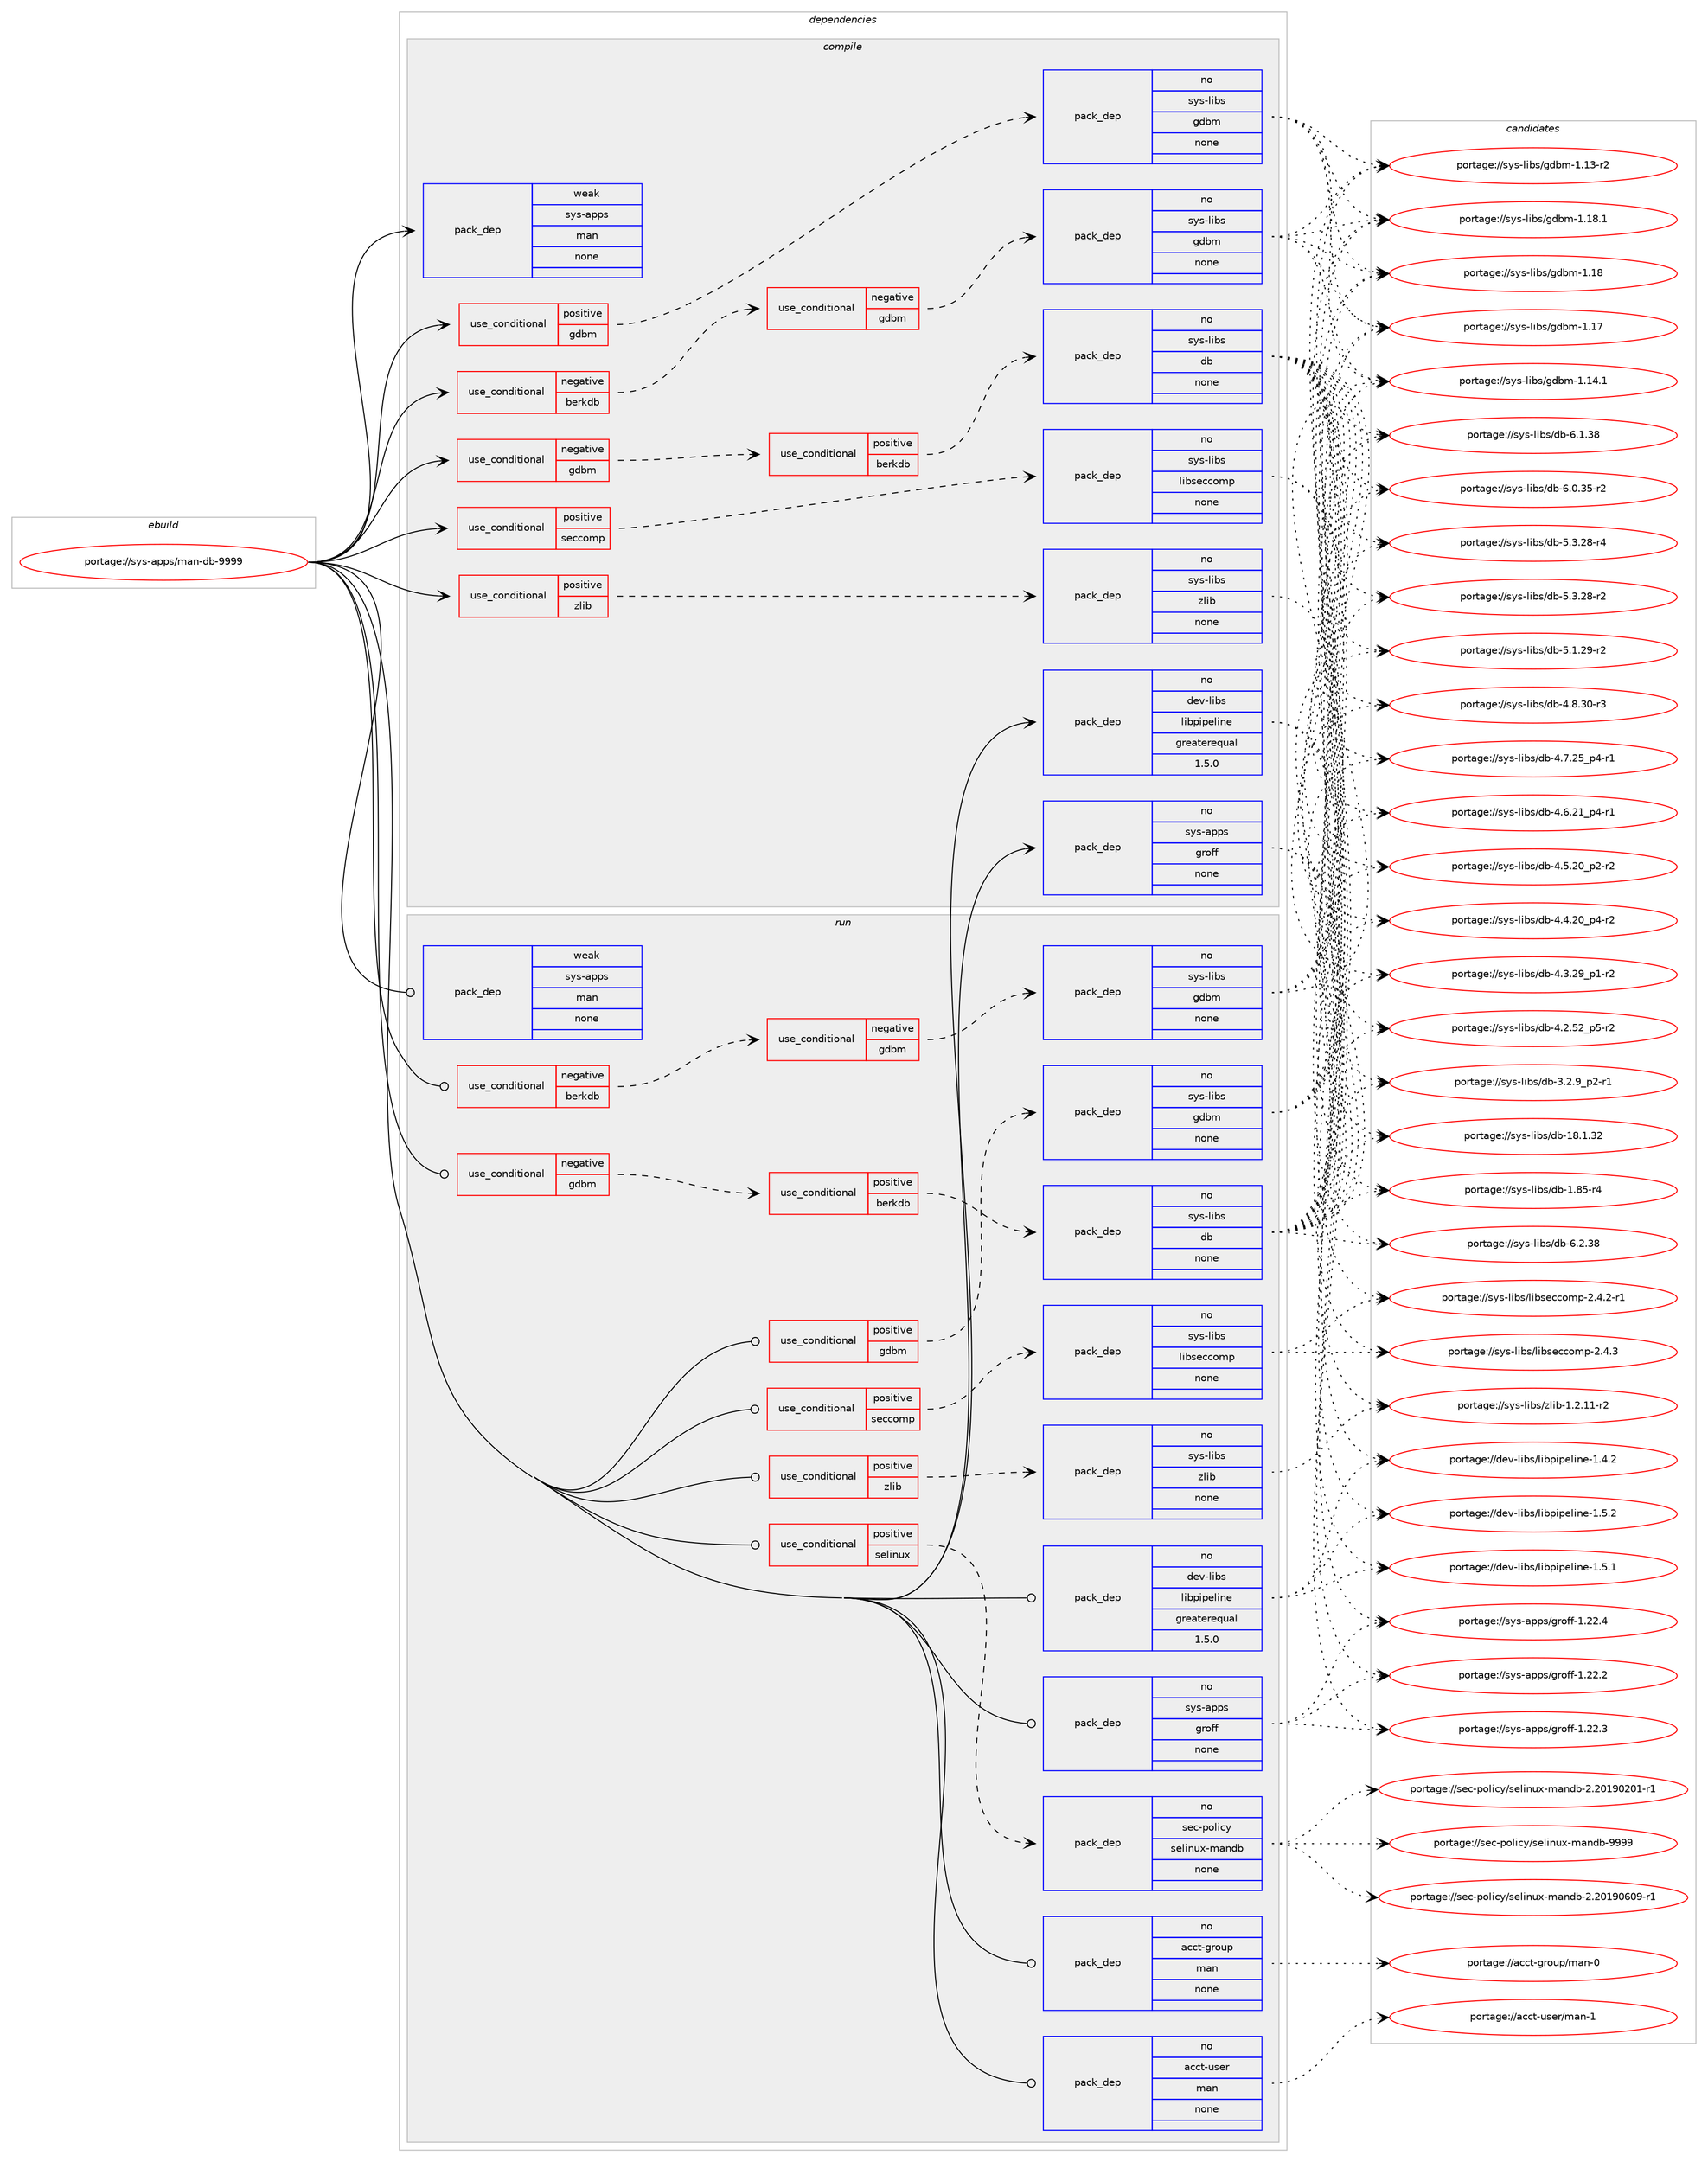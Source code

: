 digraph prolog {

# *************
# Graph options
# *************

newrank=true;
concentrate=true;
compound=true;
graph [rankdir=LR,fontname=Helvetica,fontsize=10,ranksep=1.5];#, ranksep=2.5, nodesep=0.2];
edge  [arrowhead=vee];
node  [fontname=Helvetica,fontsize=10];

# **********
# The ebuild
# **********

subgraph cluster_leftcol {
color=gray;
rank=same;
label=<<i>ebuild</i>>;
id [label="portage://sys-apps/man-db-9999", color=red, width=4, href="../sys-apps/man-db-9999.svg"];
}

# ****************
# The dependencies
# ****************

subgraph cluster_midcol {
color=gray;
label=<<i>dependencies</i>>;
subgraph cluster_compile {
fillcolor="#eeeeee";
style=filled;
label=<<i>compile</i>>;
subgraph cond5328 {
dependency30027 [label=<<TABLE BORDER="0" CELLBORDER="1" CELLSPACING="0" CELLPADDING="4"><TR><TD ROWSPAN="3" CELLPADDING="10">use_conditional</TD></TR><TR><TD>negative</TD></TR><TR><TD>berkdb</TD></TR></TABLE>>, shape=none, color=red];
subgraph cond5329 {
dependency30028 [label=<<TABLE BORDER="0" CELLBORDER="1" CELLSPACING="0" CELLPADDING="4"><TR><TD ROWSPAN="3" CELLPADDING="10">use_conditional</TD></TR><TR><TD>negative</TD></TR><TR><TD>gdbm</TD></TR></TABLE>>, shape=none, color=red];
subgraph pack23979 {
dependency30029 [label=<<TABLE BORDER="0" CELLBORDER="1" CELLSPACING="0" CELLPADDING="4" WIDTH="220"><TR><TD ROWSPAN="6" CELLPADDING="30">pack_dep</TD></TR><TR><TD WIDTH="110">no</TD></TR><TR><TD>sys-libs</TD></TR><TR><TD>gdbm</TD></TR><TR><TD>none</TD></TR><TR><TD></TD></TR></TABLE>>, shape=none, color=blue];
}
dependency30028:e -> dependency30029:w [weight=20,style="dashed",arrowhead="vee"];
}
dependency30027:e -> dependency30028:w [weight=20,style="dashed",arrowhead="vee"];
}
id:e -> dependency30027:w [weight=20,style="solid",arrowhead="vee"];
subgraph cond5330 {
dependency30030 [label=<<TABLE BORDER="0" CELLBORDER="1" CELLSPACING="0" CELLPADDING="4"><TR><TD ROWSPAN="3" CELLPADDING="10">use_conditional</TD></TR><TR><TD>negative</TD></TR><TR><TD>gdbm</TD></TR></TABLE>>, shape=none, color=red];
subgraph cond5331 {
dependency30031 [label=<<TABLE BORDER="0" CELLBORDER="1" CELLSPACING="0" CELLPADDING="4"><TR><TD ROWSPAN="3" CELLPADDING="10">use_conditional</TD></TR><TR><TD>positive</TD></TR><TR><TD>berkdb</TD></TR></TABLE>>, shape=none, color=red];
subgraph pack23980 {
dependency30032 [label=<<TABLE BORDER="0" CELLBORDER="1" CELLSPACING="0" CELLPADDING="4" WIDTH="220"><TR><TD ROWSPAN="6" CELLPADDING="30">pack_dep</TD></TR><TR><TD WIDTH="110">no</TD></TR><TR><TD>sys-libs</TD></TR><TR><TD>db</TD></TR><TR><TD>none</TD></TR><TR><TD></TD></TR></TABLE>>, shape=none, color=blue];
}
dependency30031:e -> dependency30032:w [weight=20,style="dashed",arrowhead="vee"];
}
dependency30030:e -> dependency30031:w [weight=20,style="dashed",arrowhead="vee"];
}
id:e -> dependency30030:w [weight=20,style="solid",arrowhead="vee"];
subgraph cond5332 {
dependency30033 [label=<<TABLE BORDER="0" CELLBORDER="1" CELLSPACING="0" CELLPADDING="4"><TR><TD ROWSPAN="3" CELLPADDING="10">use_conditional</TD></TR><TR><TD>positive</TD></TR><TR><TD>gdbm</TD></TR></TABLE>>, shape=none, color=red];
subgraph pack23981 {
dependency30034 [label=<<TABLE BORDER="0" CELLBORDER="1" CELLSPACING="0" CELLPADDING="4" WIDTH="220"><TR><TD ROWSPAN="6" CELLPADDING="30">pack_dep</TD></TR><TR><TD WIDTH="110">no</TD></TR><TR><TD>sys-libs</TD></TR><TR><TD>gdbm</TD></TR><TR><TD>none</TD></TR><TR><TD></TD></TR></TABLE>>, shape=none, color=blue];
}
dependency30033:e -> dependency30034:w [weight=20,style="dashed",arrowhead="vee"];
}
id:e -> dependency30033:w [weight=20,style="solid",arrowhead="vee"];
subgraph cond5333 {
dependency30035 [label=<<TABLE BORDER="0" CELLBORDER="1" CELLSPACING="0" CELLPADDING="4"><TR><TD ROWSPAN="3" CELLPADDING="10">use_conditional</TD></TR><TR><TD>positive</TD></TR><TR><TD>seccomp</TD></TR></TABLE>>, shape=none, color=red];
subgraph pack23982 {
dependency30036 [label=<<TABLE BORDER="0" CELLBORDER="1" CELLSPACING="0" CELLPADDING="4" WIDTH="220"><TR><TD ROWSPAN="6" CELLPADDING="30">pack_dep</TD></TR><TR><TD WIDTH="110">no</TD></TR><TR><TD>sys-libs</TD></TR><TR><TD>libseccomp</TD></TR><TR><TD>none</TD></TR><TR><TD></TD></TR></TABLE>>, shape=none, color=blue];
}
dependency30035:e -> dependency30036:w [weight=20,style="dashed",arrowhead="vee"];
}
id:e -> dependency30035:w [weight=20,style="solid",arrowhead="vee"];
subgraph cond5334 {
dependency30037 [label=<<TABLE BORDER="0" CELLBORDER="1" CELLSPACING="0" CELLPADDING="4"><TR><TD ROWSPAN="3" CELLPADDING="10">use_conditional</TD></TR><TR><TD>positive</TD></TR><TR><TD>zlib</TD></TR></TABLE>>, shape=none, color=red];
subgraph pack23983 {
dependency30038 [label=<<TABLE BORDER="0" CELLBORDER="1" CELLSPACING="0" CELLPADDING="4" WIDTH="220"><TR><TD ROWSPAN="6" CELLPADDING="30">pack_dep</TD></TR><TR><TD WIDTH="110">no</TD></TR><TR><TD>sys-libs</TD></TR><TR><TD>zlib</TD></TR><TR><TD>none</TD></TR><TR><TD></TD></TR></TABLE>>, shape=none, color=blue];
}
dependency30037:e -> dependency30038:w [weight=20,style="dashed",arrowhead="vee"];
}
id:e -> dependency30037:w [weight=20,style="solid",arrowhead="vee"];
subgraph pack23984 {
dependency30039 [label=<<TABLE BORDER="0" CELLBORDER="1" CELLSPACING="0" CELLPADDING="4" WIDTH="220"><TR><TD ROWSPAN="6" CELLPADDING="30">pack_dep</TD></TR><TR><TD WIDTH="110">no</TD></TR><TR><TD>dev-libs</TD></TR><TR><TD>libpipeline</TD></TR><TR><TD>greaterequal</TD></TR><TR><TD>1.5.0</TD></TR></TABLE>>, shape=none, color=blue];
}
id:e -> dependency30039:w [weight=20,style="solid",arrowhead="vee"];
subgraph pack23985 {
dependency30040 [label=<<TABLE BORDER="0" CELLBORDER="1" CELLSPACING="0" CELLPADDING="4" WIDTH="220"><TR><TD ROWSPAN="6" CELLPADDING="30">pack_dep</TD></TR><TR><TD WIDTH="110">no</TD></TR><TR><TD>sys-apps</TD></TR><TR><TD>groff</TD></TR><TR><TD>none</TD></TR><TR><TD></TD></TR></TABLE>>, shape=none, color=blue];
}
id:e -> dependency30040:w [weight=20,style="solid",arrowhead="vee"];
subgraph pack23986 {
dependency30041 [label=<<TABLE BORDER="0" CELLBORDER="1" CELLSPACING="0" CELLPADDING="4" WIDTH="220"><TR><TD ROWSPAN="6" CELLPADDING="30">pack_dep</TD></TR><TR><TD WIDTH="110">weak</TD></TR><TR><TD>sys-apps</TD></TR><TR><TD>man</TD></TR><TR><TD>none</TD></TR><TR><TD></TD></TR></TABLE>>, shape=none, color=blue];
}
id:e -> dependency30041:w [weight=20,style="solid",arrowhead="vee"];
}
subgraph cluster_compileandrun {
fillcolor="#eeeeee";
style=filled;
label=<<i>compile and run</i>>;
}
subgraph cluster_run {
fillcolor="#eeeeee";
style=filled;
label=<<i>run</i>>;
subgraph cond5335 {
dependency30042 [label=<<TABLE BORDER="0" CELLBORDER="1" CELLSPACING="0" CELLPADDING="4"><TR><TD ROWSPAN="3" CELLPADDING="10">use_conditional</TD></TR><TR><TD>negative</TD></TR><TR><TD>berkdb</TD></TR></TABLE>>, shape=none, color=red];
subgraph cond5336 {
dependency30043 [label=<<TABLE BORDER="0" CELLBORDER="1" CELLSPACING="0" CELLPADDING="4"><TR><TD ROWSPAN="3" CELLPADDING="10">use_conditional</TD></TR><TR><TD>negative</TD></TR><TR><TD>gdbm</TD></TR></TABLE>>, shape=none, color=red];
subgraph pack23987 {
dependency30044 [label=<<TABLE BORDER="0" CELLBORDER="1" CELLSPACING="0" CELLPADDING="4" WIDTH="220"><TR><TD ROWSPAN="6" CELLPADDING="30">pack_dep</TD></TR><TR><TD WIDTH="110">no</TD></TR><TR><TD>sys-libs</TD></TR><TR><TD>gdbm</TD></TR><TR><TD>none</TD></TR><TR><TD></TD></TR></TABLE>>, shape=none, color=blue];
}
dependency30043:e -> dependency30044:w [weight=20,style="dashed",arrowhead="vee"];
}
dependency30042:e -> dependency30043:w [weight=20,style="dashed",arrowhead="vee"];
}
id:e -> dependency30042:w [weight=20,style="solid",arrowhead="odot"];
subgraph cond5337 {
dependency30045 [label=<<TABLE BORDER="0" CELLBORDER="1" CELLSPACING="0" CELLPADDING="4"><TR><TD ROWSPAN="3" CELLPADDING="10">use_conditional</TD></TR><TR><TD>negative</TD></TR><TR><TD>gdbm</TD></TR></TABLE>>, shape=none, color=red];
subgraph cond5338 {
dependency30046 [label=<<TABLE BORDER="0" CELLBORDER="1" CELLSPACING="0" CELLPADDING="4"><TR><TD ROWSPAN="3" CELLPADDING="10">use_conditional</TD></TR><TR><TD>positive</TD></TR><TR><TD>berkdb</TD></TR></TABLE>>, shape=none, color=red];
subgraph pack23988 {
dependency30047 [label=<<TABLE BORDER="0" CELLBORDER="1" CELLSPACING="0" CELLPADDING="4" WIDTH="220"><TR><TD ROWSPAN="6" CELLPADDING="30">pack_dep</TD></TR><TR><TD WIDTH="110">no</TD></TR><TR><TD>sys-libs</TD></TR><TR><TD>db</TD></TR><TR><TD>none</TD></TR><TR><TD></TD></TR></TABLE>>, shape=none, color=blue];
}
dependency30046:e -> dependency30047:w [weight=20,style="dashed",arrowhead="vee"];
}
dependency30045:e -> dependency30046:w [weight=20,style="dashed",arrowhead="vee"];
}
id:e -> dependency30045:w [weight=20,style="solid",arrowhead="odot"];
subgraph cond5339 {
dependency30048 [label=<<TABLE BORDER="0" CELLBORDER="1" CELLSPACING="0" CELLPADDING="4"><TR><TD ROWSPAN="3" CELLPADDING="10">use_conditional</TD></TR><TR><TD>positive</TD></TR><TR><TD>gdbm</TD></TR></TABLE>>, shape=none, color=red];
subgraph pack23989 {
dependency30049 [label=<<TABLE BORDER="0" CELLBORDER="1" CELLSPACING="0" CELLPADDING="4" WIDTH="220"><TR><TD ROWSPAN="6" CELLPADDING="30">pack_dep</TD></TR><TR><TD WIDTH="110">no</TD></TR><TR><TD>sys-libs</TD></TR><TR><TD>gdbm</TD></TR><TR><TD>none</TD></TR><TR><TD></TD></TR></TABLE>>, shape=none, color=blue];
}
dependency30048:e -> dependency30049:w [weight=20,style="dashed",arrowhead="vee"];
}
id:e -> dependency30048:w [weight=20,style="solid",arrowhead="odot"];
subgraph cond5340 {
dependency30050 [label=<<TABLE BORDER="0" CELLBORDER="1" CELLSPACING="0" CELLPADDING="4"><TR><TD ROWSPAN="3" CELLPADDING="10">use_conditional</TD></TR><TR><TD>positive</TD></TR><TR><TD>seccomp</TD></TR></TABLE>>, shape=none, color=red];
subgraph pack23990 {
dependency30051 [label=<<TABLE BORDER="0" CELLBORDER="1" CELLSPACING="0" CELLPADDING="4" WIDTH="220"><TR><TD ROWSPAN="6" CELLPADDING="30">pack_dep</TD></TR><TR><TD WIDTH="110">no</TD></TR><TR><TD>sys-libs</TD></TR><TR><TD>libseccomp</TD></TR><TR><TD>none</TD></TR><TR><TD></TD></TR></TABLE>>, shape=none, color=blue];
}
dependency30050:e -> dependency30051:w [weight=20,style="dashed",arrowhead="vee"];
}
id:e -> dependency30050:w [weight=20,style="solid",arrowhead="odot"];
subgraph cond5341 {
dependency30052 [label=<<TABLE BORDER="0" CELLBORDER="1" CELLSPACING="0" CELLPADDING="4"><TR><TD ROWSPAN="3" CELLPADDING="10">use_conditional</TD></TR><TR><TD>positive</TD></TR><TR><TD>selinux</TD></TR></TABLE>>, shape=none, color=red];
subgraph pack23991 {
dependency30053 [label=<<TABLE BORDER="0" CELLBORDER="1" CELLSPACING="0" CELLPADDING="4" WIDTH="220"><TR><TD ROWSPAN="6" CELLPADDING="30">pack_dep</TD></TR><TR><TD WIDTH="110">no</TD></TR><TR><TD>sec-policy</TD></TR><TR><TD>selinux-mandb</TD></TR><TR><TD>none</TD></TR><TR><TD></TD></TR></TABLE>>, shape=none, color=blue];
}
dependency30052:e -> dependency30053:w [weight=20,style="dashed",arrowhead="vee"];
}
id:e -> dependency30052:w [weight=20,style="solid",arrowhead="odot"];
subgraph cond5342 {
dependency30054 [label=<<TABLE BORDER="0" CELLBORDER="1" CELLSPACING="0" CELLPADDING="4"><TR><TD ROWSPAN="3" CELLPADDING="10">use_conditional</TD></TR><TR><TD>positive</TD></TR><TR><TD>zlib</TD></TR></TABLE>>, shape=none, color=red];
subgraph pack23992 {
dependency30055 [label=<<TABLE BORDER="0" CELLBORDER="1" CELLSPACING="0" CELLPADDING="4" WIDTH="220"><TR><TD ROWSPAN="6" CELLPADDING="30">pack_dep</TD></TR><TR><TD WIDTH="110">no</TD></TR><TR><TD>sys-libs</TD></TR><TR><TD>zlib</TD></TR><TR><TD>none</TD></TR><TR><TD></TD></TR></TABLE>>, shape=none, color=blue];
}
dependency30054:e -> dependency30055:w [weight=20,style="dashed",arrowhead="vee"];
}
id:e -> dependency30054:w [weight=20,style="solid",arrowhead="odot"];
subgraph pack23993 {
dependency30056 [label=<<TABLE BORDER="0" CELLBORDER="1" CELLSPACING="0" CELLPADDING="4" WIDTH="220"><TR><TD ROWSPAN="6" CELLPADDING="30">pack_dep</TD></TR><TR><TD WIDTH="110">no</TD></TR><TR><TD>acct-group</TD></TR><TR><TD>man</TD></TR><TR><TD>none</TD></TR><TR><TD></TD></TR></TABLE>>, shape=none, color=blue];
}
id:e -> dependency30056:w [weight=20,style="solid",arrowhead="odot"];
subgraph pack23994 {
dependency30057 [label=<<TABLE BORDER="0" CELLBORDER="1" CELLSPACING="0" CELLPADDING="4" WIDTH="220"><TR><TD ROWSPAN="6" CELLPADDING="30">pack_dep</TD></TR><TR><TD WIDTH="110">no</TD></TR><TR><TD>acct-user</TD></TR><TR><TD>man</TD></TR><TR><TD>none</TD></TR><TR><TD></TD></TR></TABLE>>, shape=none, color=blue];
}
id:e -> dependency30057:w [weight=20,style="solid",arrowhead="odot"];
subgraph pack23995 {
dependency30058 [label=<<TABLE BORDER="0" CELLBORDER="1" CELLSPACING="0" CELLPADDING="4" WIDTH="220"><TR><TD ROWSPAN="6" CELLPADDING="30">pack_dep</TD></TR><TR><TD WIDTH="110">no</TD></TR><TR><TD>dev-libs</TD></TR><TR><TD>libpipeline</TD></TR><TR><TD>greaterequal</TD></TR><TR><TD>1.5.0</TD></TR></TABLE>>, shape=none, color=blue];
}
id:e -> dependency30058:w [weight=20,style="solid",arrowhead="odot"];
subgraph pack23996 {
dependency30059 [label=<<TABLE BORDER="0" CELLBORDER="1" CELLSPACING="0" CELLPADDING="4" WIDTH="220"><TR><TD ROWSPAN="6" CELLPADDING="30">pack_dep</TD></TR><TR><TD WIDTH="110">no</TD></TR><TR><TD>sys-apps</TD></TR><TR><TD>groff</TD></TR><TR><TD>none</TD></TR><TR><TD></TD></TR></TABLE>>, shape=none, color=blue];
}
id:e -> dependency30059:w [weight=20,style="solid",arrowhead="odot"];
subgraph pack23997 {
dependency30060 [label=<<TABLE BORDER="0" CELLBORDER="1" CELLSPACING="0" CELLPADDING="4" WIDTH="220"><TR><TD ROWSPAN="6" CELLPADDING="30">pack_dep</TD></TR><TR><TD WIDTH="110">weak</TD></TR><TR><TD>sys-apps</TD></TR><TR><TD>man</TD></TR><TR><TD>none</TD></TR><TR><TD></TD></TR></TABLE>>, shape=none, color=blue];
}
id:e -> dependency30060:w [weight=20,style="solid",arrowhead="odot"];
}
}

# **************
# The candidates
# **************

subgraph cluster_choices {
rank=same;
color=gray;
label=<<i>candidates</i>>;

subgraph choice23979 {
color=black;
nodesep=1;
choice1151211154510810598115471031009810945494649564649 [label="portage://sys-libs/gdbm-1.18.1", color=red, width=4,href="../sys-libs/gdbm-1.18.1.svg"];
choice115121115451081059811547103100981094549464956 [label="portage://sys-libs/gdbm-1.18", color=red, width=4,href="../sys-libs/gdbm-1.18.svg"];
choice115121115451081059811547103100981094549464955 [label="portage://sys-libs/gdbm-1.17", color=red, width=4,href="../sys-libs/gdbm-1.17.svg"];
choice1151211154510810598115471031009810945494649524649 [label="portage://sys-libs/gdbm-1.14.1", color=red, width=4,href="../sys-libs/gdbm-1.14.1.svg"];
choice1151211154510810598115471031009810945494649514511450 [label="portage://sys-libs/gdbm-1.13-r2", color=red, width=4,href="../sys-libs/gdbm-1.13-r2.svg"];
dependency30029:e -> choice1151211154510810598115471031009810945494649564649:w [style=dotted,weight="100"];
dependency30029:e -> choice115121115451081059811547103100981094549464956:w [style=dotted,weight="100"];
dependency30029:e -> choice115121115451081059811547103100981094549464955:w [style=dotted,weight="100"];
dependency30029:e -> choice1151211154510810598115471031009810945494649524649:w [style=dotted,weight="100"];
dependency30029:e -> choice1151211154510810598115471031009810945494649514511450:w [style=dotted,weight="100"];
}
subgraph choice23980 {
color=black;
nodesep=1;
choice1151211154510810598115471009845544650465156 [label="portage://sys-libs/db-6.2.38", color=red, width=4,href="../sys-libs/db-6.2.38.svg"];
choice1151211154510810598115471009845544649465156 [label="portage://sys-libs/db-6.1.38", color=red, width=4,href="../sys-libs/db-6.1.38.svg"];
choice11512111545108105981154710098455446484651534511450 [label="portage://sys-libs/db-6.0.35-r2", color=red, width=4,href="../sys-libs/db-6.0.35-r2.svg"];
choice11512111545108105981154710098455346514650564511452 [label="portage://sys-libs/db-5.3.28-r4", color=red, width=4,href="../sys-libs/db-5.3.28-r4.svg"];
choice11512111545108105981154710098455346514650564511450 [label="portage://sys-libs/db-5.3.28-r2", color=red, width=4,href="../sys-libs/db-5.3.28-r2.svg"];
choice11512111545108105981154710098455346494650574511450 [label="portage://sys-libs/db-5.1.29-r2", color=red, width=4,href="../sys-libs/db-5.1.29-r2.svg"];
choice11512111545108105981154710098455246564651484511451 [label="portage://sys-libs/db-4.8.30-r3", color=red, width=4,href="../sys-libs/db-4.8.30-r3.svg"];
choice115121115451081059811547100984552465546505395112524511449 [label="portage://sys-libs/db-4.7.25_p4-r1", color=red, width=4,href="../sys-libs/db-4.7.25_p4-r1.svg"];
choice115121115451081059811547100984552465446504995112524511449 [label="portage://sys-libs/db-4.6.21_p4-r1", color=red, width=4,href="../sys-libs/db-4.6.21_p4-r1.svg"];
choice115121115451081059811547100984552465346504895112504511450 [label="portage://sys-libs/db-4.5.20_p2-r2", color=red, width=4,href="../sys-libs/db-4.5.20_p2-r2.svg"];
choice115121115451081059811547100984552465246504895112524511450 [label="portage://sys-libs/db-4.4.20_p4-r2", color=red, width=4,href="../sys-libs/db-4.4.20_p4-r2.svg"];
choice115121115451081059811547100984552465146505795112494511450 [label="portage://sys-libs/db-4.3.29_p1-r2", color=red, width=4,href="../sys-libs/db-4.3.29_p1-r2.svg"];
choice115121115451081059811547100984552465046535095112534511450 [label="portage://sys-libs/db-4.2.52_p5-r2", color=red, width=4,href="../sys-libs/db-4.2.52_p5-r2.svg"];
choice1151211154510810598115471009845514650465795112504511449 [label="portage://sys-libs/db-3.2.9_p2-r1", color=red, width=4,href="../sys-libs/db-3.2.9_p2-r1.svg"];
choice115121115451081059811547100984549564649465150 [label="portage://sys-libs/db-18.1.32", color=red, width=4,href="../sys-libs/db-18.1.32.svg"];
choice1151211154510810598115471009845494656534511452 [label="portage://sys-libs/db-1.85-r4", color=red, width=4,href="../sys-libs/db-1.85-r4.svg"];
dependency30032:e -> choice1151211154510810598115471009845544650465156:w [style=dotted,weight="100"];
dependency30032:e -> choice1151211154510810598115471009845544649465156:w [style=dotted,weight="100"];
dependency30032:e -> choice11512111545108105981154710098455446484651534511450:w [style=dotted,weight="100"];
dependency30032:e -> choice11512111545108105981154710098455346514650564511452:w [style=dotted,weight="100"];
dependency30032:e -> choice11512111545108105981154710098455346514650564511450:w [style=dotted,weight="100"];
dependency30032:e -> choice11512111545108105981154710098455346494650574511450:w [style=dotted,weight="100"];
dependency30032:e -> choice11512111545108105981154710098455246564651484511451:w [style=dotted,weight="100"];
dependency30032:e -> choice115121115451081059811547100984552465546505395112524511449:w [style=dotted,weight="100"];
dependency30032:e -> choice115121115451081059811547100984552465446504995112524511449:w [style=dotted,weight="100"];
dependency30032:e -> choice115121115451081059811547100984552465346504895112504511450:w [style=dotted,weight="100"];
dependency30032:e -> choice115121115451081059811547100984552465246504895112524511450:w [style=dotted,weight="100"];
dependency30032:e -> choice115121115451081059811547100984552465146505795112494511450:w [style=dotted,weight="100"];
dependency30032:e -> choice115121115451081059811547100984552465046535095112534511450:w [style=dotted,weight="100"];
dependency30032:e -> choice1151211154510810598115471009845514650465795112504511449:w [style=dotted,weight="100"];
dependency30032:e -> choice115121115451081059811547100984549564649465150:w [style=dotted,weight="100"];
dependency30032:e -> choice1151211154510810598115471009845494656534511452:w [style=dotted,weight="100"];
}
subgraph choice23981 {
color=black;
nodesep=1;
choice1151211154510810598115471031009810945494649564649 [label="portage://sys-libs/gdbm-1.18.1", color=red, width=4,href="../sys-libs/gdbm-1.18.1.svg"];
choice115121115451081059811547103100981094549464956 [label="portage://sys-libs/gdbm-1.18", color=red, width=4,href="../sys-libs/gdbm-1.18.svg"];
choice115121115451081059811547103100981094549464955 [label="portage://sys-libs/gdbm-1.17", color=red, width=4,href="../sys-libs/gdbm-1.17.svg"];
choice1151211154510810598115471031009810945494649524649 [label="portage://sys-libs/gdbm-1.14.1", color=red, width=4,href="../sys-libs/gdbm-1.14.1.svg"];
choice1151211154510810598115471031009810945494649514511450 [label="portage://sys-libs/gdbm-1.13-r2", color=red, width=4,href="../sys-libs/gdbm-1.13-r2.svg"];
dependency30034:e -> choice1151211154510810598115471031009810945494649564649:w [style=dotted,weight="100"];
dependency30034:e -> choice115121115451081059811547103100981094549464956:w [style=dotted,weight="100"];
dependency30034:e -> choice115121115451081059811547103100981094549464955:w [style=dotted,weight="100"];
dependency30034:e -> choice1151211154510810598115471031009810945494649524649:w [style=dotted,weight="100"];
dependency30034:e -> choice1151211154510810598115471031009810945494649514511450:w [style=dotted,weight="100"];
}
subgraph choice23982 {
color=black;
nodesep=1;
choice115121115451081059811547108105981151019999111109112455046524651 [label="portage://sys-libs/libseccomp-2.4.3", color=red, width=4,href="../sys-libs/libseccomp-2.4.3.svg"];
choice1151211154510810598115471081059811510199991111091124550465246504511449 [label="portage://sys-libs/libseccomp-2.4.2-r1", color=red, width=4,href="../sys-libs/libseccomp-2.4.2-r1.svg"];
dependency30036:e -> choice115121115451081059811547108105981151019999111109112455046524651:w [style=dotted,weight="100"];
dependency30036:e -> choice1151211154510810598115471081059811510199991111091124550465246504511449:w [style=dotted,weight="100"];
}
subgraph choice23983 {
color=black;
nodesep=1;
choice11512111545108105981154712210810598454946504649494511450 [label="portage://sys-libs/zlib-1.2.11-r2", color=red, width=4,href="../sys-libs/zlib-1.2.11-r2.svg"];
dependency30038:e -> choice11512111545108105981154712210810598454946504649494511450:w [style=dotted,weight="100"];
}
subgraph choice23984 {
color=black;
nodesep=1;
choice10010111845108105981154710810598112105112101108105110101454946534650 [label="portage://dev-libs/libpipeline-1.5.2", color=red, width=4,href="../dev-libs/libpipeline-1.5.2.svg"];
choice10010111845108105981154710810598112105112101108105110101454946534649 [label="portage://dev-libs/libpipeline-1.5.1", color=red, width=4,href="../dev-libs/libpipeline-1.5.1.svg"];
choice10010111845108105981154710810598112105112101108105110101454946524650 [label="portage://dev-libs/libpipeline-1.4.2", color=red, width=4,href="../dev-libs/libpipeline-1.4.2.svg"];
dependency30039:e -> choice10010111845108105981154710810598112105112101108105110101454946534650:w [style=dotted,weight="100"];
dependency30039:e -> choice10010111845108105981154710810598112105112101108105110101454946534649:w [style=dotted,weight="100"];
dependency30039:e -> choice10010111845108105981154710810598112105112101108105110101454946524650:w [style=dotted,weight="100"];
}
subgraph choice23985 {
color=black;
nodesep=1;
choice11512111545971121121154710311411110210245494650504652 [label="portage://sys-apps/groff-1.22.4", color=red, width=4,href="../sys-apps/groff-1.22.4.svg"];
choice11512111545971121121154710311411110210245494650504651 [label="portage://sys-apps/groff-1.22.3", color=red, width=4,href="../sys-apps/groff-1.22.3.svg"];
choice11512111545971121121154710311411110210245494650504650 [label="portage://sys-apps/groff-1.22.2", color=red, width=4,href="../sys-apps/groff-1.22.2.svg"];
dependency30040:e -> choice11512111545971121121154710311411110210245494650504652:w [style=dotted,weight="100"];
dependency30040:e -> choice11512111545971121121154710311411110210245494650504651:w [style=dotted,weight="100"];
dependency30040:e -> choice11512111545971121121154710311411110210245494650504650:w [style=dotted,weight="100"];
}
subgraph choice23986 {
color=black;
nodesep=1;
}
subgraph choice23987 {
color=black;
nodesep=1;
choice1151211154510810598115471031009810945494649564649 [label="portage://sys-libs/gdbm-1.18.1", color=red, width=4,href="../sys-libs/gdbm-1.18.1.svg"];
choice115121115451081059811547103100981094549464956 [label="portage://sys-libs/gdbm-1.18", color=red, width=4,href="../sys-libs/gdbm-1.18.svg"];
choice115121115451081059811547103100981094549464955 [label="portage://sys-libs/gdbm-1.17", color=red, width=4,href="../sys-libs/gdbm-1.17.svg"];
choice1151211154510810598115471031009810945494649524649 [label="portage://sys-libs/gdbm-1.14.1", color=red, width=4,href="../sys-libs/gdbm-1.14.1.svg"];
choice1151211154510810598115471031009810945494649514511450 [label="portage://sys-libs/gdbm-1.13-r2", color=red, width=4,href="../sys-libs/gdbm-1.13-r2.svg"];
dependency30044:e -> choice1151211154510810598115471031009810945494649564649:w [style=dotted,weight="100"];
dependency30044:e -> choice115121115451081059811547103100981094549464956:w [style=dotted,weight="100"];
dependency30044:e -> choice115121115451081059811547103100981094549464955:w [style=dotted,weight="100"];
dependency30044:e -> choice1151211154510810598115471031009810945494649524649:w [style=dotted,weight="100"];
dependency30044:e -> choice1151211154510810598115471031009810945494649514511450:w [style=dotted,weight="100"];
}
subgraph choice23988 {
color=black;
nodesep=1;
choice1151211154510810598115471009845544650465156 [label="portage://sys-libs/db-6.2.38", color=red, width=4,href="../sys-libs/db-6.2.38.svg"];
choice1151211154510810598115471009845544649465156 [label="portage://sys-libs/db-6.1.38", color=red, width=4,href="../sys-libs/db-6.1.38.svg"];
choice11512111545108105981154710098455446484651534511450 [label="portage://sys-libs/db-6.0.35-r2", color=red, width=4,href="../sys-libs/db-6.0.35-r2.svg"];
choice11512111545108105981154710098455346514650564511452 [label="portage://sys-libs/db-5.3.28-r4", color=red, width=4,href="../sys-libs/db-5.3.28-r4.svg"];
choice11512111545108105981154710098455346514650564511450 [label="portage://sys-libs/db-5.3.28-r2", color=red, width=4,href="../sys-libs/db-5.3.28-r2.svg"];
choice11512111545108105981154710098455346494650574511450 [label="portage://sys-libs/db-5.1.29-r2", color=red, width=4,href="../sys-libs/db-5.1.29-r2.svg"];
choice11512111545108105981154710098455246564651484511451 [label="portage://sys-libs/db-4.8.30-r3", color=red, width=4,href="../sys-libs/db-4.8.30-r3.svg"];
choice115121115451081059811547100984552465546505395112524511449 [label="portage://sys-libs/db-4.7.25_p4-r1", color=red, width=4,href="../sys-libs/db-4.7.25_p4-r1.svg"];
choice115121115451081059811547100984552465446504995112524511449 [label="portage://sys-libs/db-4.6.21_p4-r1", color=red, width=4,href="../sys-libs/db-4.6.21_p4-r1.svg"];
choice115121115451081059811547100984552465346504895112504511450 [label="portage://sys-libs/db-4.5.20_p2-r2", color=red, width=4,href="../sys-libs/db-4.5.20_p2-r2.svg"];
choice115121115451081059811547100984552465246504895112524511450 [label="portage://sys-libs/db-4.4.20_p4-r2", color=red, width=4,href="../sys-libs/db-4.4.20_p4-r2.svg"];
choice115121115451081059811547100984552465146505795112494511450 [label="portage://sys-libs/db-4.3.29_p1-r2", color=red, width=4,href="../sys-libs/db-4.3.29_p1-r2.svg"];
choice115121115451081059811547100984552465046535095112534511450 [label="portage://sys-libs/db-4.2.52_p5-r2", color=red, width=4,href="../sys-libs/db-4.2.52_p5-r2.svg"];
choice1151211154510810598115471009845514650465795112504511449 [label="portage://sys-libs/db-3.2.9_p2-r1", color=red, width=4,href="../sys-libs/db-3.2.9_p2-r1.svg"];
choice115121115451081059811547100984549564649465150 [label="portage://sys-libs/db-18.1.32", color=red, width=4,href="../sys-libs/db-18.1.32.svg"];
choice1151211154510810598115471009845494656534511452 [label="portage://sys-libs/db-1.85-r4", color=red, width=4,href="../sys-libs/db-1.85-r4.svg"];
dependency30047:e -> choice1151211154510810598115471009845544650465156:w [style=dotted,weight="100"];
dependency30047:e -> choice1151211154510810598115471009845544649465156:w [style=dotted,weight="100"];
dependency30047:e -> choice11512111545108105981154710098455446484651534511450:w [style=dotted,weight="100"];
dependency30047:e -> choice11512111545108105981154710098455346514650564511452:w [style=dotted,weight="100"];
dependency30047:e -> choice11512111545108105981154710098455346514650564511450:w [style=dotted,weight="100"];
dependency30047:e -> choice11512111545108105981154710098455346494650574511450:w [style=dotted,weight="100"];
dependency30047:e -> choice11512111545108105981154710098455246564651484511451:w [style=dotted,weight="100"];
dependency30047:e -> choice115121115451081059811547100984552465546505395112524511449:w [style=dotted,weight="100"];
dependency30047:e -> choice115121115451081059811547100984552465446504995112524511449:w [style=dotted,weight="100"];
dependency30047:e -> choice115121115451081059811547100984552465346504895112504511450:w [style=dotted,weight="100"];
dependency30047:e -> choice115121115451081059811547100984552465246504895112524511450:w [style=dotted,weight="100"];
dependency30047:e -> choice115121115451081059811547100984552465146505795112494511450:w [style=dotted,weight="100"];
dependency30047:e -> choice115121115451081059811547100984552465046535095112534511450:w [style=dotted,weight="100"];
dependency30047:e -> choice1151211154510810598115471009845514650465795112504511449:w [style=dotted,weight="100"];
dependency30047:e -> choice115121115451081059811547100984549564649465150:w [style=dotted,weight="100"];
dependency30047:e -> choice1151211154510810598115471009845494656534511452:w [style=dotted,weight="100"];
}
subgraph choice23989 {
color=black;
nodesep=1;
choice1151211154510810598115471031009810945494649564649 [label="portage://sys-libs/gdbm-1.18.1", color=red, width=4,href="../sys-libs/gdbm-1.18.1.svg"];
choice115121115451081059811547103100981094549464956 [label="portage://sys-libs/gdbm-1.18", color=red, width=4,href="../sys-libs/gdbm-1.18.svg"];
choice115121115451081059811547103100981094549464955 [label="portage://sys-libs/gdbm-1.17", color=red, width=4,href="../sys-libs/gdbm-1.17.svg"];
choice1151211154510810598115471031009810945494649524649 [label="portage://sys-libs/gdbm-1.14.1", color=red, width=4,href="../sys-libs/gdbm-1.14.1.svg"];
choice1151211154510810598115471031009810945494649514511450 [label="portage://sys-libs/gdbm-1.13-r2", color=red, width=4,href="../sys-libs/gdbm-1.13-r2.svg"];
dependency30049:e -> choice1151211154510810598115471031009810945494649564649:w [style=dotted,weight="100"];
dependency30049:e -> choice115121115451081059811547103100981094549464956:w [style=dotted,weight="100"];
dependency30049:e -> choice115121115451081059811547103100981094549464955:w [style=dotted,weight="100"];
dependency30049:e -> choice1151211154510810598115471031009810945494649524649:w [style=dotted,weight="100"];
dependency30049:e -> choice1151211154510810598115471031009810945494649514511450:w [style=dotted,weight="100"];
}
subgraph choice23990 {
color=black;
nodesep=1;
choice115121115451081059811547108105981151019999111109112455046524651 [label="portage://sys-libs/libseccomp-2.4.3", color=red, width=4,href="../sys-libs/libseccomp-2.4.3.svg"];
choice1151211154510810598115471081059811510199991111091124550465246504511449 [label="portage://sys-libs/libseccomp-2.4.2-r1", color=red, width=4,href="../sys-libs/libseccomp-2.4.2-r1.svg"];
dependency30051:e -> choice115121115451081059811547108105981151019999111109112455046524651:w [style=dotted,weight="100"];
dependency30051:e -> choice1151211154510810598115471081059811510199991111091124550465246504511449:w [style=dotted,weight="100"];
}
subgraph choice23991 {
color=black;
nodesep=1;
choice115101994511211110810599121471151011081051101171204510997110100984557575757 [label="portage://sec-policy/selinux-mandb-9999", color=red, width=4,href="../sec-policy/selinux-mandb-9999.svg"];
choice1151019945112111108105991214711510110810511011712045109971101009845504650484957485448574511449 [label="portage://sec-policy/selinux-mandb-2.20190609-r1", color=red, width=4,href="../sec-policy/selinux-mandb-2.20190609-r1.svg"];
choice1151019945112111108105991214711510110810511011712045109971101009845504650484957485048494511449 [label="portage://sec-policy/selinux-mandb-2.20190201-r1", color=red, width=4,href="../sec-policy/selinux-mandb-2.20190201-r1.svg"];
dependency30053:e -> choice115101994511211110810599121471151011081051101171204510997110100984557575757:w [style=dotted,weight="100"];
dependency30053:e -> choice1151019945112111108105991214711510110810511011712045109971101009845504650484957485448574511449:w [style=dotted,weight="100"];
dependency30053:e -> choice1151019945112111108105991214711510110810511011712045109971101009845504650484957485048494511449:w [style=dotted,weight="100"];
}
subgraph choice23992 {
color=black;
nodesep=1;
choice11512111545108105981154712210810598454946504649494511450 [label="portage://sys-libs/zlib-1.2.11-r2", color=red, width=4,href="../sys-libs/zlib-1.2.11-r2.svg"];
dependency30055:e -> choice11512111545108105981154712210810598454946504649494511450:w [style=dotted,weight="100"];
}
subgraph choice23993 {
color=black;
nodesep=1;
choice9799991164510311411111711247109971104548 [label="portage://acct-group/man-0", color=red, width=4,href="../acct-group/man-0.svg"];
dependency30056:e -> choice9799991164510311411111711247109971104548:w [style=dotted,weight="100"];
}
subgraph choice23994 {
color=black;
nodesep=1;
choice9799991164511711510111447109971104549 [label="portage://acct-user/man-1", color=red, width=4,href="../acct-user/man-1.svg"];
dependency30057:e -> choice9799991164511711510111447109971104549:w [style=dotted,weight="100"];
}
subgraph choice23995 {
color=black;
nodesep=1;
choice10010111845108105981154710810598112105112101108105110101454946534650 [label="portage://dev-libs/libpipeline-1.5.2", color=red, width=4,href="../dev-libs/libpipeline-1.5.2.svg"];
choice10010111845108105981154710810598112105112101108105110101454946534649 [label="portage://dev-libs/libpipeline-1.5.1", color=red, width=4,href="../dev-libs/libpipeline-1.5.1.svg"];
choice10010111845108105981154710810598112105112101108105110101454946524650 [label="portage://dev-libs/libpipeline-1.4.2", color=red, width=4,href="../dev-libs/libpipeline-1.4.2.svg"];
dependency30058:e -> choice10010111845108105981154710810598112105112101108105110101454946534650:w [style=dotted,weight="100"];
dependency30058:e -> choice10010111845108105981154710810598112105112101108105110101454946534649:w [style=dotted,weight="100"];
dependency30058:e -> choice10010111845108105981154710810598112105112101108105110101454946524650:w [style=dotted,weight="100"];
}
subgraph choice23996 {
color=black;
nodesep=1;
choice11512111545971121121154710311411110210245494650504652 [label="portage://sys-apps/groff-1.22.4", color=red, width=4,href="../sys-apps/groff-1.22.4.svg"];
choice11512111545971121121154710311411110210245494650504651 [label="portage://sys-apps/groff-1.22.3", color=red, width=4,href="../sys-apps/groff-1.22.3.svg"];
choice11512111545971121121154710311411110210245494650504650 [label="portage://sys-apps/groff-1.22.2", color=red, width=4,href="../sys-apps/groff-1.22.2.svg"];
dependency30059:e -> choice11512111545971121121154710311411110210245494650504652:w [style=dotted,weight="100"];
dependency30059:e -> choice11512111545971121121154710311411110210245494650504651:w [style=dotted,weight="100"];
dependency30059:e -> choice11512111545971121121154710311411110210245494650504650:w [style=dotted,weight="100"];
}
subgraph choice23997 {
color=black;
nodesep=1;
}
}

}
